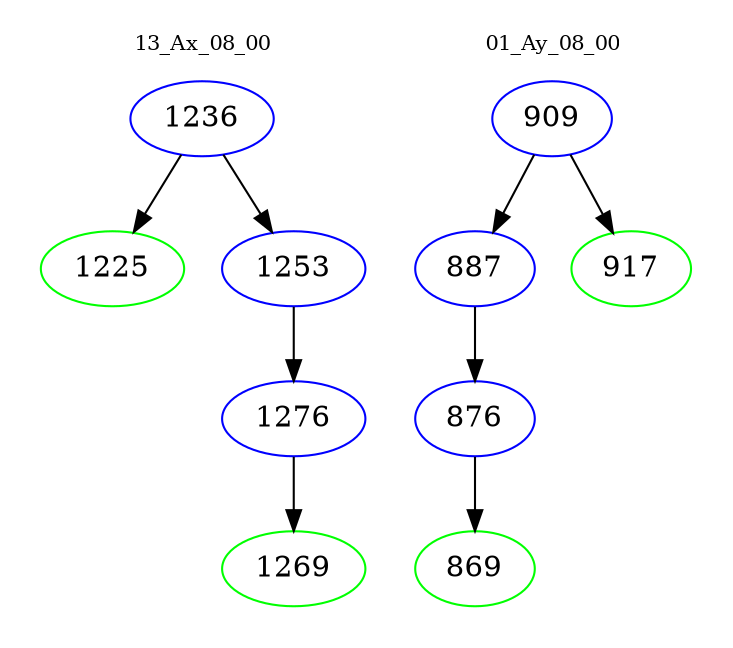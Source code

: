 digraph{
subgraph cluster_0 {
color = white
label = "13_Ax_08_00";
fontsize=10;
T0_1236 [label="1236", color="blue"]
T0_1236 -> T0_1225 [color="black"]
T0_1225 [label="1225", color="green"]
T0_1236 -> T0_1253 [color="black"]
T0_1253 [label="1253", color="blue"]
T0_1253 -> T0_1276 [color="black"]
T0_1276 [label="1276", color="blue"]
T0_1276 -> T0_1269 [color="black"]
T0_1269 [label="1269", color="green"]
}
subgraph cluster_1 {
color = white
label = "01_Ay_08_00";
fontsize=10;
T1_909 [label="909", color="blue"]
T1_909 -> T1_887 [color="black"]
T1_887 [label="887", color="blue"]
T1_887 -> T1_876 [color="black"]
T1_876 [label="876", color="blue"]
T1_876 -> T1_869 [color="black"]
T1_869 [label="869", color="green"]
T1_909 -> T1_917 [color="black"]
T1_917 [label="917", color="green"]
}
}
